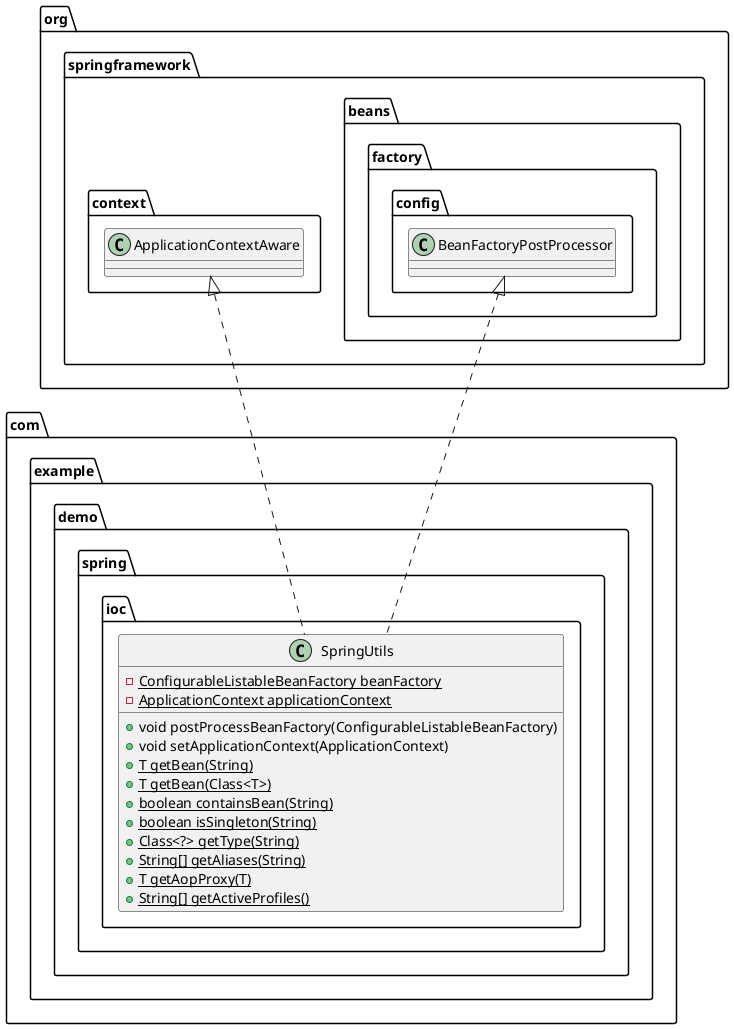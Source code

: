 @startuml
class com.example.demo.spring.ioc.SpringUtils {
- {static} ConfigurableListableBeanFactory beanFactory
- {static} ApplicationContext applicationContext
+ void postProcessBeanFactory(ConfigurableListableBeanFactory)
+ void setApplicationContext(ApplicationContext)
+ {static} T getBean(String)
+ {static} T getBean(Class<T>)
+ {static} boolean containsBean(String)
+ {static} boolean isSingleton(String)
+ {static} Class<?> getType(String)
+ {static} String[] getAliases(String)
+ {static} T getAopProxy(T)
+ {static} String[] getActiveProfiles()
}


org.springframework.beans.factory.config.BeanFactoryPostProcessor <|.. com.example.demo.spring.ioc.SpringUtils
org.springframework.context.ApplicationContextAware <|.. com.example.demo.spring.ioc.SpringUtils
@enduml
